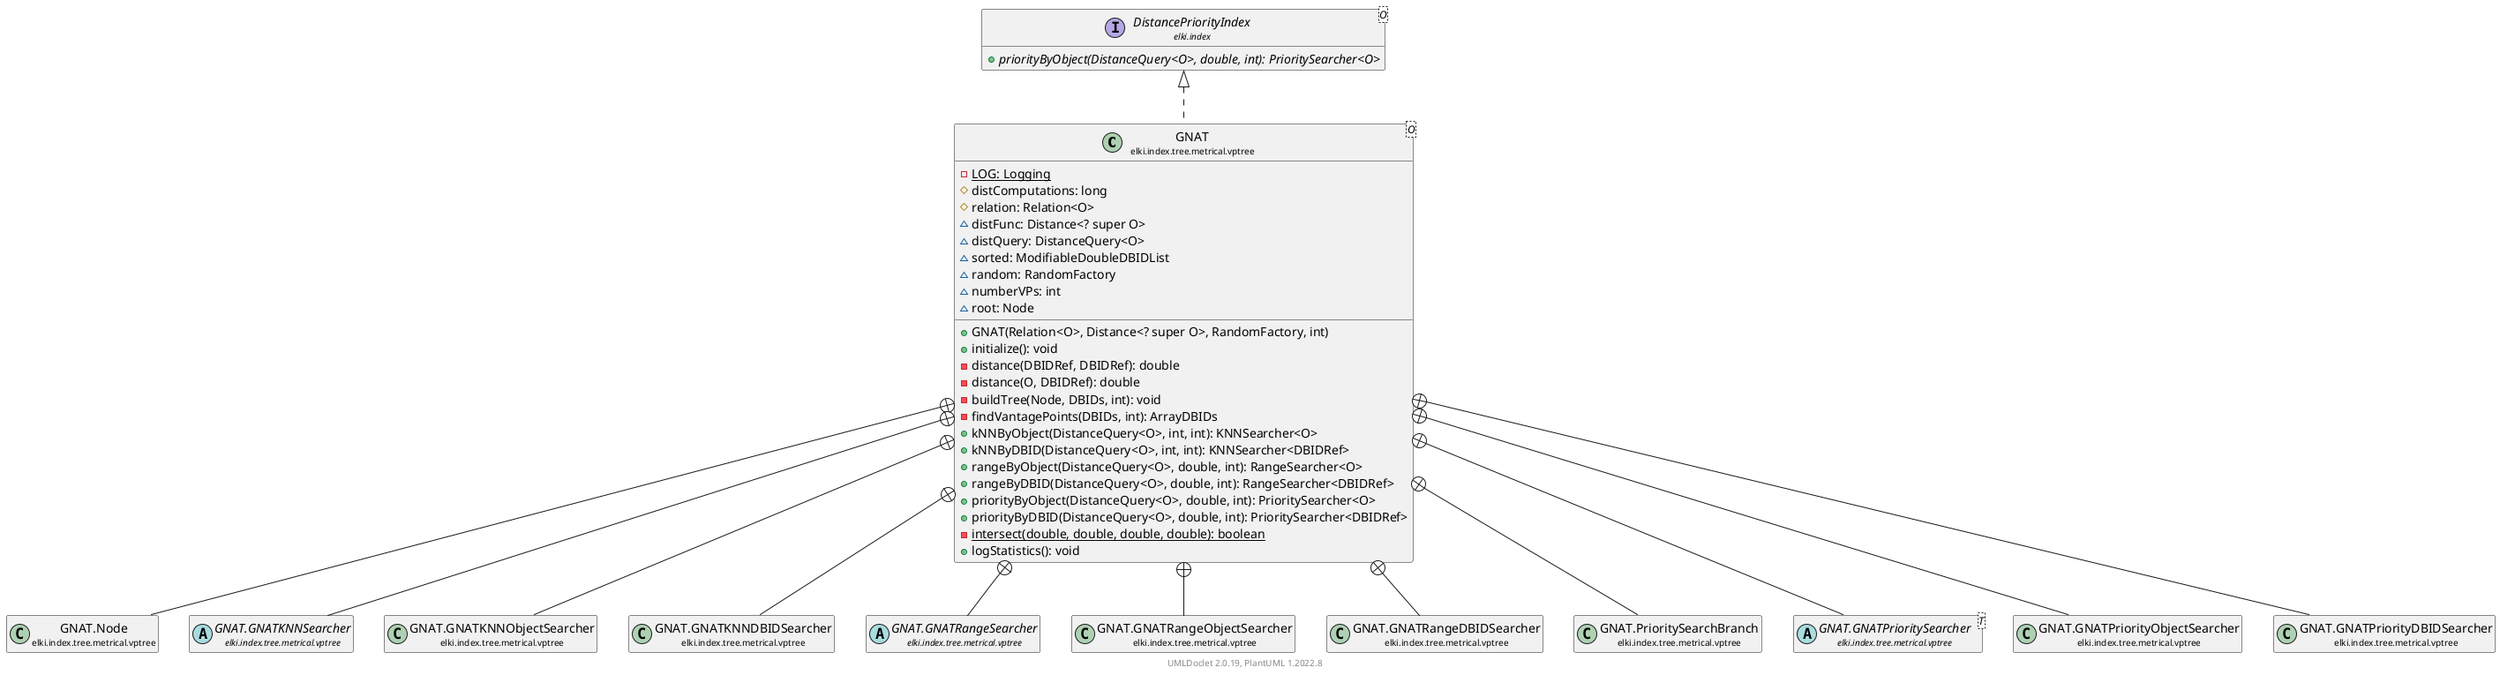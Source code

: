 @startuml
    remove .*\.(Instance|Par|Parameterizer|Factory)$
    set namespaceSeparator none
    hide empty fields
    hide empty methods

    class "<size:14>GNAT\n<size:10>elki.index.tree.metrical.vptree" as elki.index.tree.metrical.vptree.GNAT<O> [[GNAT.html]] {
        {static} -LOG: Logging
        #distComputations: long
        #relation: Relation<O>
        ~distFunc: Distance<? super O>
        ~distQuery: DistanceQuery<O>
        ~sorted: ModifiableDoubleDBIDList
        ~random: RandomFactory
        ~numberVPs: int
        ~root: Node
        +GNAT(Relation<O>, Distance<? super O>, RandomFactory, int)
        +initialize(): void
        -distance(DBIDRef, DBIDRef): double
        -distance(O, DBIDRef): double
        -buildTree(Node, DBIDs, int): void
        -findVantagePoints(DBIDs, int): ArrayDBIDs
        +kNNByObject(DistanceQuery<O>, int, int): KNNSearcher<O>
        +kNNByDBID(DistanceQuery<O>, int, int): KNNSearcher<DBIDRef>
        +rangeByObject(DistanceQuery<O>, double, int): RangeSearcher<O>
        +rangeByDBID(DistanceQuery<O>, double, int): RangeSearcher<DBIDRef>
        +priorityByObject(DistanceQuery<O>, double, int): PrioritySearcher<O>
        +priorityByDBID(DistanceQuery<O>, double, int): PrioritySearcher<DBIDRef>
        {static} -intersect(double, double, double, double): boolean
        +logStatistics(): void
    }

    interface "<size:14>DistancePriorityIndex\n<size:10>elki.index" as elki.index.DistancePriorityIndex<O> [[../../../DistancePriorityIndex.html]] {
        {abstract} +priorityByObject(DistanceQuery<O>, double, int): PrioritySearcher<O>
    }
    class "<size:14>GNAT.Node\n<size:10>elki.index.tree.metrical.vptree" as elki.index.tree.metrical.vptree.GNAT.Node [[GNAT.Node.html]]
    abstract class "<size:14>GNAT.GNATKNNSearcher\n<size:10>elki.index.tree.metrical.vptree" as elki.index.tree.metrical.vptree.GNAT.GNATKNNSearcher [[GNAT.GNATKNNSearcher.html]]
    class "<size:14>GNAT.GNATKNNObjectSearcher\n<size:10>elki.index.tree.metrical.vptree" as elki.index.tree.metrical.vptree.GNAT.GNATKNNObjectSearcher [[GNAT.GNATKNNObjectSearcher.html]]
    class "<size:14>GNAT.GNATKNNDBIDSearcher\n<size:10>elki.index.tree.metrical.vptree" as elki.index.tree.metrical.vptree.GNAT.GNATKNNDBIDSearcher [[GNAT.GNATKNNDBIDSearcher.html]]
    abstract class "<size:14>GNAT.GNATRangeSearcher\n<size:10>elki.index.tree.metrical.vptree" as elki.index.tree.metrical.vptree.GNAT.GNATRangeSearcher [[GNAT.GNATRangeSearcher.html]]
    class "<size:14>GNAT.GNATRangeObjectSearcher\n<size:10>elki.index.tree.metrical.vptree" as elki.index.tree.metrical.vptree.GNAT.GNATRangeObjectSearcher [[GNAT.GNATRangeObjectSearcher.html]]
    class "<size:14>GNAT.GNATRangeDBIDSearcher\n<size:10>elki.index.tree.metrical.vptree" as elki.index.tree.metrical.vptree.GNAT.GNATRangeDBIDSearcher [[GNAT.GNATRangeDBIDSearcher.html]]
    class "<size:14>GNAT.PrioritySearchBranch\n<size:10>elki.index.tree.metrical.vptree" as elki.index.tree.metrical.vptree.GNAT.PrioritySearchBranch [[GNAT.PrioritySearchBranch.html]]
    abstract class "<size:14>GNAT.GNATPrioritySearcher\n<size:10>elki.index.tree.metrical.vptree" as elki.index.tree.metrical.vptree.GNAT.GNATPrioritySearcher<T> [[GNAT.GNATPrioritySearcher.html]]
    class "<size:14>GNAT.GNATPriorityObjectSearcher\n<size:10>elki.index.tree.metrical.vptree" as elki.index.tree.metrical.vptree.GNAT.GNATPriorityObjectSearcher [[GNAT.GNATPriorityObjectSearcher.html]]
    class "<size:14>GNAT.GNATPriorityDBIDSearcher\n<size:10>elki.index.tree.metrical.vptree" as elki.index.tree.metrical.vptree.GNAT.GNATPriorityDBIDSearcher [[GNAT.GNATPriorityDBIDSearcher.html]]
    class "<size:14>GNAT.Factory\n<size:10>elki.index.tree.metrical.vptree" as elki.index.tree.metrical.vptree.GNAT.Factory<O extends NumberVector> [[GNAT.Factory.html]]

    elki.index.DistancePriorityIndex <|.. elki.index.tree.metrical.vptree.GNAT
    elki.index.tree.metrical.vptree.GNAT +-- elki.index.tree.metrical.vptree.GNAT.Node
    elki.index.tree.metrical.vptree.GNAT +-- elki.index.tree.metrical.vptree.GNAT.GNATKNNSearcher
    elki.index.tree.metrical.vptree.GNAT +-- elki.index.tree.metrical.vptree.GNAT.GNATKNNObjectSearcher
    elki.index.tree.metrical.vptree.GNAT +-- elki.index.tree.metrical.vptree.GNAT.GNATKNNDBIDSearcher
    elki.index.tree.metrical.vptree.GNAT +-- elki.index.tree.metrical.vptree.GNAT.GNATRangeSearcher
    elki.index.tree.metrical.vptree.GNAT +-- elki.index.tree.metrical.vptree.GNAT.GNATRangeObjectSearcher
    elki.index.tree.metrical.vptree.GNAT +-- elki.index.tree.metrical.vptree.GNAT.GNATRangeDBIDSearcher
    elki.index.tree.metrical.vptree.GNAT +-- elki.index.tree.metrical.vptree.GNAT.PrioritySearchBranch
    elki.index.tree.metrical.vptree.GNAT +-- elki.index.tree.metrical.vptree.GNAT.GNATPrioritySearcher
    elki.index.tree.metrical.vptree.GNAT +-- elki.index.tree.metrical.vptree.GNAT.GNATPriorityObjectSearcher
    elki.index.tree.metrical.vptree.GNAT +-- elki.index.tree.metrical.vptree.GNAT.GNATPriorityDBIDSearcher
    elki.index.tree.metrical.vptree.GNAT +-- elki.index.tree.metrical.vptree.GNAT.Factory

    center footer UMLDoclet 2.0.19, PlantUML 1.2022.8
@enduml
